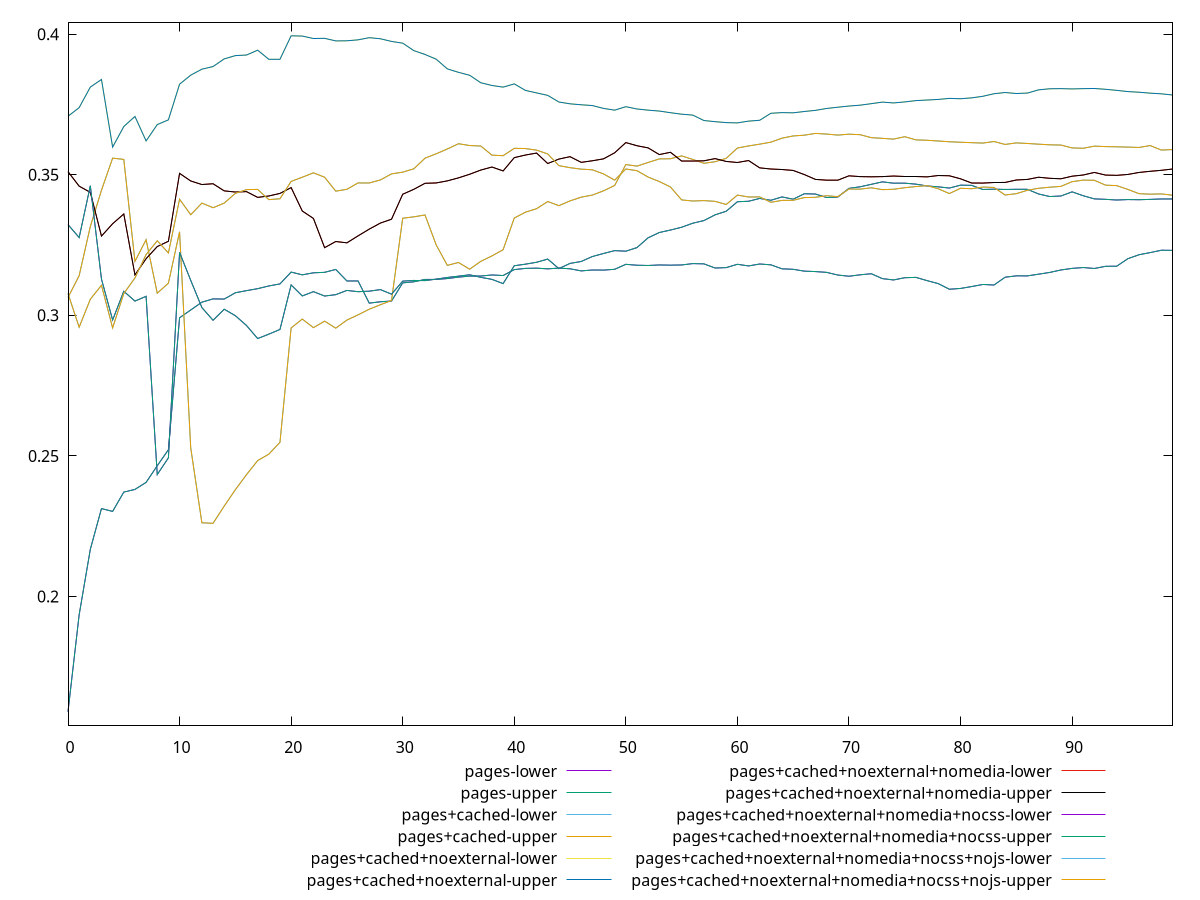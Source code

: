 reset

$pagesLower <<EOF
0 0.1590342793453356
1 0.1934995404943048
2 0.2167759580028003
3 0.23128058947131436
4 0.2302580605415485
5 0.2371357498474534
6 0.2380865171306554
7 0.24059146610971482
8 0.2465068032308525
9 0.25220248751073343
10 0.29914710258845767
11 0.3019094933632234
12 0.30468934176405016
13 0.30585305871107743
14 0.3057949748747856
15 0.3080377934898675
16 0.3087921875003235
17 0.3094896722906718
18 0.31045598579181444
19 0.31118460006986015
20 0.31538714605447005
21 0.3144102679608175
22 0.3151331894048405
23 0.3152996599953688
24 0.31633109120972913
25 0.3122180342098588
26 0.3122353708615103
27 0.30434858016258737
28 0.3048316536208003
29 0.3050980182266739
30 0.3115526082177336
31 0.31193487939990666
32 0.31277426635693706
33 0.3127831686022589
34 0.3130870506612408
35 0.31359876284143434
36 0.3139589693867268
37 0.3139923321485309
38 0.31436477670196084
39 0.314163708093533
40 0.31626941341395465
41 0.31670481196923533
42 0.31678607350487653
43 0.3165425452737826
44 0.3168115341817772
45 0.31656178825468156
46 0.3158106514650231
47 0.31613071840614493
48 0.3160924191149586
49 0.31637809397903527
50 0.3181491637699856
51 0.31782814058261044
52 0.31773906371100663
53 0.3179228747054759
54 0.31785220773152073
55 0.3179202149207414
56 0.3184114566885479
57 0.31831516232896717
58 0.3168398425676122
59 0.3169794526638092
60 0.3181643305277027
61 0.3175784281421555
62 0.3182645748122122
63 0.31797354516588394
64 0.3165479912788564
65 0.31637934049572264
66 0.3157239795597127
67 0.3155699853113166
68 0.3152898103598098
69 0.31434047337075416
70 0.3139115501857417
71 0.3144173529597033
72 0.31480879550688406
73 0.3130634121997779
74 0.31258893464824705
75 0.3133890639689836
76 0.3135057111534114
77 0.3123517334194924
78 0.3112919168190786
79 0.3092892655312467
80 0.3095724031807267
81 0.3102440797302917
82 0.3109847745099082
83 0.3107900033549867
84 0.3135693446930477
85 0.31404875803112164
86 0.3140419058074003
87 0.31464442345343985
88 0.3152682474252381
89 0.3161442783046689
90 0.31670597866652084
91 0.31701363078810585
92 0.3166695050137849
93 0.31744953035718254
94 0.3174798937619919
95 0.32016115198742673
96 0.32156162098634844
97 0.32233158675140056
98 0.3231610503398547
99 0.3231146739689047
EOF

$pagesUpper <<EOF
0 0.1590342793453356
1 0.1934995404943048
2 0.2167759580028003
3 0.23128058947131436
4 0.2302580605415485
5 0.2371357498474534
6 0.2380865171306554
7 0.24059146610971482
8 0.2465068032308525
9 0.25220248751073343
10 0.29914710258845767
11 0.3019094933632234
12 0.30468934176405016
13 0.30585305871107743
14 0.3057949748747856
15 0.3080377934898675
16 0.3087921875003235
17 0.3094896722906718
18 0.31045598579181444
19 0.31118460006986015
20 0.31538714605447005
21 0.3144102679608175
22 0.3151331894048405
23 0.3152996599953688
24 0.31633109120972913
25 0.3122180342098588
26 0.3122353708615103
27 0.30434858016258737
28 0.3048316536208003
29 0.3050980182266739
30 0.3115526082177336
31 0.31193487939990666
32 0.31277426635693706
33 0.3127831686022589
34 0.3130870506612408
35 0.31359876284143434
36 0.3139589693867268
37 0.3139923321485309
38 0.31436477670196084
39 0.314163708093533
40 0.31626941341395465
41 0.31670481196923533
42 0.31678607350487653
43 0.3165425452737826
44 0.3168115341817772
45 0.31656178825468156
46 0.3158106514650231
47 0.31613071840614493
48 0.3160924191149586
49 0.31637809397903527
50 0.3181491637699856
51 0.31782814058261044
52 0.31773906371100663
53 0.3179228747054759
54 0.31785220773152073
55 0.3179202149207414
56 0.3184114566885479
57 0.31831516232896717
58 0.3168398425676122
59 0.3169794526638092
60 0.3181643305277027
61 0.3175784281421555
62 0.3182645748122122
63 0.31797354516588394
64 0.3165479912788564
65 0.31637934049572264
66 0.3157239795597127
67 0.3155699853113166
68 0.3152898103598098
69 0.31434047337075416
70 0.3139115501857417
71 0.3144173529597033
72 0.31480879550688406
73 0.3130634121997779
74 0.31258893464824705
75 0.3133890639689836
76 0.3135057111534114
77 0.3123517334194924
78 0.3112919168190786
79 0.3092892655312467
80 0.3095724031807267
81 0.3102440797302917
82 0.3109847745099082
83 0.3107900033549867
84 0.3135693446930477
85 0.31404875803112164
86 0.3140419058074003
87 0.31464442345343985
88 0.3152682474252381
89 0.3161442783046689
90 0.31670597866652084
91 0.31701363078810585
92 0.3166695050137849
93 0.31744953035718254
94 0.3174798937619919
95 0.32016115198742673
96 0.32156162098634844
97 0.32233158675140056
98 0.3231610503398547
99 0.3231146739689047
EOF

$pagesCachedLower <<EOF
0 0.3063569982587131
1 0.31411881316383883
2 0.3315945509291603
3 0.3444902956421996
4 0.3559212665292404
5 0.355471423744474
6 0.3191882132635024
7 0.32691762769183086
8 0.30788111449638783
9 0.3114591446409903
10 0.3297219197886491
11 0.25285584086419693
12 0.2262227299917221
13 0.22602955617152382
14 0.23215162923746457
15 0.2379738702135929
16 0.2433472770983345
17 0.2483442827649895
18 0.25062983387197296
19 0.2548441587016986
20 0.2955202928872957
21 0.2986809140872416
22 0.2956203575053097
23 0.297942971960697
24 0.2954465038838724
25 0.2983239083035916
26 0.30018345559776227
27 0.3021872464552001
28 0.30377928725335884
29 0.30529428025351185
30 0.3345407584834413
31 0.3350444639262436
32 0.3357049684884877
33 0.32506545708058326
34 0.3177843653070587
35 0.31880662328211
36 0.31641082304304896
37 0.31921177613389357
38 0.3211423852394284
39 0.3233439501109349
40 0.33461289555531254
41 0.33669224622036753
42 0.33793383882406147
43 0.3404966148495037
44 0.33900978316710645
45 0.3407236684991272
46 0.34204320598203447
47 0.34278231047609675
48 0.34430239015336667
49 0.3462029517937027
50 0.35363887981024056
51 0.3530822702583263
52 0.35437936094451145
53 0.3556479537958277
54 0.3557044511584966
55 0.3567191543605299
56 0.35546521581036067
57 0.3540883494372342
58 0.3546433000244098
59 0.35585103139676455
60 0.3595200243235878
61 0.3602590894269009
62 0.36089417838761834
63 0.3616106260202281
64 0.36302269797413045
65 0.36381551936134576
66 0.364083931199162
67 0.364720281306063
68 0.3644767695075288
69 0.3641226549955547
70 0.36443961229335925
71 0.36426337702129524
72 0.3632107282104222
73 0.36295999882907554
74 0.3626840703379912
75 0.36354194947667895
76 0.36242207128366494
77 0.36227342377540167
78 0.3620185628489411
79 0.36174489364595586
80 0.3615744563728358
81 0.36142371328081985
82 0.3612789479517226
83 0.36183066311243933
84 0.36079356876792246
85 0.36134076480168775
86 0.3611357838908667
87 0.3608853696947672
88 0.3606609521998758
89 0.3605681779882828
90 0.3595525755061111
91 0.35943633082075677
92 0.3601870578785271
93 0.3600289128624483
94 0.359950465125801
95 0.35984388151578617
96 0.3597166597197636
97 0.3603974110784261
98 0.35879236759212535
99 0.3589663782758954
EOF

$pagesCachedUpper <<EOF
0 0.3063569982587131
1 0.31411881316383883
2 0.3315945509291603
3 0.3444902956421996
4 0.3559212665292404
5 0.355471423744474
6 0.3191882132635024
7 0.32691762769183086
8 0.30788111449638783
9 0.3114591446409903
10 0.3297219197886491
11 0.25285584086419693
12 0.2262227299917221
13 0.22602955617152382
14 0.23215162923746457
15 0.2379738702135929
16 0.2433472770983345
17 0.2483442827649895
18 0.25062983387197296
19 0.2548441587016986
20 0.2955202928872957
21 0.2986809140872416
22 0.2956203575053097
23 0.297942971960697
24 0.2954465038838724
25 0.2983239083035916
26 0.30018345559776227
27 0.3021872464552001
28 0.30377928725335884
29 0.30529428025351185
30 0.3345407584834413
31 0.3350444639262436
32 0.3357049684884877
33 0.32506545708058326
34 0.3177843653070587
35 0.31880662328211
36 0.31641082304304896
37 0.31921177613389357
38 0.3211423852394284
39 0.3233439501109349
40 0.33461289555531254
41 0.33669224622036753
42 0.33793383882406147
43 0.3404966148495037
44 0.33900978316710645
45 0.3407236684991272
46 0.34204320598203447
47 0.34278231047609675
48 0.34430239015336667
49 0.3462029517937027
50 0.35363887981024056
51 0.3530822702583263
52 0.35437936094451145
53 0.3556479537958277
54 0.3557044511584966
55 0.3567191543605299
56 0.35546521581036067
57 0.3540883494372342
58 0.3546433000244098
59 0.35585103139676455
60 0.3595200243235878
61 0.3602590894269009
62 0.36089417838761834
63 0.3616106260202281
64 0.36302269797413045
65 0.36381551936134576
66 0.364083931199162
67 0.364720281306063
68 0.3644767695075288
69 0.3641226549955547
70 0.36443961229335925
71 0.36426337702129524
72 0.3632107282104222
73 0.36295999882907554
74 0.3626840703379912
75 0.36354194947667895
76 0.36242207128366494
77 0.36227342377540167
78 0.3620185628489411
79 0.36174489364595586
80 0.3615744563728358
81 0.36142371328081985
82 0.3612789479517226
83 0.36183066311243933
84 0.36079356876792246
85 0.36134076480168775
86 0.3611357838908667
87 0.3608853696947672
88 0.3606609521998758
89 0.3605681779882828
90 0.3595525755061111
91 0.35943633082075677
92 0.3601870578785271
93 0.3600289128624483
94 0.359950465125801
95 0.35984388151578617
96 0.3597166597197636
97 0.3603974110784261
98 0.35879236759212535
99 0.3589663782758954
EOF

$pagesCachedNoexternalLower <<EOF
0 0.3708078775238787
1 0.3738862116609726
2 0.3811883317650595
3 0.3839097048527519
4 0.3598443311279686
5 0.36716079329764467
6 0.37075066703951154
7 0.36204614735211366
8 0.367844072236401
9 0.3695444303689851
10 0.38222126121480726
11 0.3854377378427283
12 0.3875654987656688
13 0.3885044204919183
14 0.3912243344088964
15 0.39238703899847027
16 0.3926007763072258
17 0.39432395640933954
18 0.3910687392162895
19 0.39108807937330775
20 0.3994304894167127
21 0.3993421132913577
22 0.39846783319919676
23 0.3985375950130323
24 0.39761883743263937
25 0.39765977861413065
26 0.39799611454967254
27 0.39876870366470535
28 0.3983812531145975
29 0.3974317630757966
30 0.3968160511129483
31 0.3941599778204216
32 0.3927978935407275
33 0.3911184835358741
34 0.38766367660523693
35 0.38644088489737355
36 0.38539202100127185
37 0.3827308210437241
38 0.38176598094167236
39 0.381176701992745
40 0.3823370685572285
41 0.3800132118074386
42 0.37912890091117796
43 0.37824565596899634
44 0.37588980286154305
45 0.37523867399255806
46 0.3749034008526255
47 0.37462298616800704
48 0.3736102171763037
49 0.3729871265476301
50 0.3742233152400241
51 0.37340638546029176
52 0.3729858387550863
53 0.3726692623254491
54 0.37208171273818985
55 0.37155343678743696
56 0.3712299969860316
57 0.369299203482027
58 0.3688888946362728
59 0.3685599399930876
60 0.3684537015961559
61 0.3690874006159327
62 0.3693888627696491
63 0.3718752044537633
64 0.3721126636611266
65 0.37204302466190703
66 0.37250810156033576
67 0.3729163857224663
68 0.3735894625601627
69 0.3740329121023014
70 0.37445498970501206
71 0.3747556659055876
72 0.37529335943359876
73 0.37584779104741844
74 0.3755577604182958
75 0.3759155586125947
76 0.3763859778345257
77 0.3765912404752165
78 0.3767988655347441
79 0.3771749669971638
80 0.37704844110092645
81 0.3773575377091436
82 0.3779192203034015
83 0.3788285641609562
84 0.3792634862183305
85 0.37890342070561855
86 0.3790592896722209
87 0.3802095189716924
88 0.38059494686616996
89 0.3806455666854474
90 0.3805384318046256
91 0.38064122017971025
92 0.3806955837068918
93 0.38040481995450676
94 0.38002864722178203
95 0.37959321176041755
96 0.3793627590264859
97 0.3790355622315758
98 0.37879926297215627
99 0.37838074926321
EOF

$pagesCachedNoexternalUpper <<EOF
0 0.3708078775238787
1 0.3738862116609726
2 0.3811883317650595
3 0.3839097048527519
4 0.3598443311279686
5 0.36716079329764467
6 0.37075066703951154
7 0.36204614735211366
8 0.367844072236401
9 0.3695444303689851
10 0.38222126121480726
11 0.3854377378427283
12 0.3875654987656688
13 0.3885044204919183
14 0.3912243344088964
15 0.39238703899847027
16 0.3926007763072258
17 0.39432395640933954
18 0.3910687392162895
19 0.39108807937330775
20 0.3994304894167127
21 0.3993421132913577
22 0.39846783319919676
23 0.3985375950130323
24 0.39761883743263937
25 0.39765977861413065
26 0.39799611454967254
27 0.39876870366470535
28 0.3983812531145975
29 0.3974317630757966
30 0.3968160511129483
31 0.3941599778204216
32 0.3927978935407275
33 0.3911184835358741
34 0.38766367660523693
35 0.38644088489737355
36 0.38539202100127185
37 0.3827308210437241
38 0.38176598094167236
39 0.381176701992745
40 0.3823370685572285
41 0.3800132118074386
42 0.37912890091117796
43 0.37824565596899634
44 0.37588980286154305
45 0.37523867399255806
46 0.3749034008526255
47 0.37462298616800704
48 0.3736102171763037
49 0.3729871265476301
50 0.3742233152400241
51 0.37340638546029176
52 0.3729858387550863
53 0.3726692623254491
54 0.37208171273818985
55 0.37155343678743696
56 0.3712299969860316
57 0.369299203482027
58 0.3688888946362728
59 0.3685599399930876
60 0.3684537015961559
61 0.3690874006159327
62 0.3693888627696491
63 0.3718752044537633
64 0.3721126636611266
65 0.37204302466190703
66 0.37250810156033576
67 0.3729163857224663
68 0.3735894625601627
69 0.3740329121023014
70 0.37445498970501206
71 0.3747556659055876
72 0.37529335943359876
73 0.37584779104741844
74 0.3755577604182958
75 0.3759155586125947
76 0.3763859778345257
77 0.3765912404752165
78 0.3767988655347441
79 0.3771749669971638
80 0.37704844110092645
81 0.3773575377091436
82 0.3779192203034015
83 0.3788285641609562
84 0.3792634862183305
85 0.37890342070561855
86 0.3790592896722209
87 0.3802095189716924
88 0.38059494686616996
89 0.3806455666854474
90 0.3805384318046256
91 0.38064122017971025
92 0.3806955837068918
93 0.38040481995450676
94 0.38002864722178203
95 0.37959321176041755
96 0.3793627590264859
97 0.3790355622315758
98 0.37879926297215627
99 0.37838074926321
EOF

$pagesCachedNoexternalNomediaLower <<EOF
0 0.35111627090487096
1 0.3459488827564477
2 0.34375207144486836
3 0.32820510974735423
4 0.3325882542565273
5 0.3360617651570611
6 0.3143813402874341
7 0.32015064190074194
8 0.3244755055935579
9 0.32635170788708584
10 0.3505032472550423
11 0.34779899660887414
12 0.34653122234069555
13 0.34681555212012527
14 0.34428048139408435
15 0.34386108929253695
16 0.3440098285449497
17 0.3419608605633067
18 0.3424597327445717
19 0.3433705434993631
20 0.3454495122248368
21 0.33710806962572976
22 0.3344532733560081
23 0.32406962791376004
24 0.3262654992790004
25 0.32579266531198003
26 0.32827388496493876
27 0.3306696848112095
28 0.3328235609881109
29 0.3341984398337396
30 0.3430718442236141
31 0.34483576961258744
32 0.3469716546559796
33 0.34709533713136226
34 0.34783120882803076
35 0.34890045063335473
36 0.3501838837504233
37 0.3516823149142095
38 0.35275795044773317
39 0.3513658551463465
40 0.3560992418429787
41 0.3570226506134605
42 0.3577264248754643
43 0.35400754647012
44 0.35558799327786406
45 0.35644080718606147
46 0.3544222920930823
47 0.354983293484405
48 0.35566714546704775
49 0.3578215045963629
50 0.361457058473198
51 0.3603298677106008
52 0.3595639703008748
53 0.35718573263018244
54 0.3580032455313419
55 0.3548858008993722
56 0.3548834636328546
57 0.35497370376063864
58 0.3557524415258188
59 0.3547442878449543
60 0.3543695743068315
61 0.3550652906030024
62 0.35246396331271707
63 0.35204837282246165
64 0.35187383354273416
65 0.35154306881951497
66 0.3500773261804574
67 0.3483508904107257
68 0.3480849170816245
69 0.348076229979338
70 0.34962694353039936
71 0.34935034767901646
72 0.34927887016163534
73 0.34935024904198153
74 0.34955250626699735
75 0.34938859112203313
76 0.3493846168846194
77 0.3492559582505336
78 0.3497363919024765
79 0.34964686230463843
80 0.3485682712214602
81 0.34706228837317393
82 0.347050203164869
83 0.347248987307617
84 0.3472739861993353
85 0.3481477185469442
86 0.34835216116752293
87 0.3491281154228469
88 0.34874879626333105
89 0.3485755200006449
90 0.3494945742512906
91 0.34992100466310005
92 0.3508336592057632
93 0.3498954543274002
94 0.34979703659945843
95 0.35012037965420595
96 0.3508249297320888
97 0.35123856420925537
98 0.3515870969561555
99 0.35205023143459613
EOF

$pagesCachedNoexternalNomediaUpper <<EOF
0 0.35111627090487096
1 0.3459488827564477
2 0.34375207144486836
3 0.32820510974735423
4 0.3325882542565273
5 0.3360617651570611
6 0.3143813402874341
7 0.32015064190074194
8 0.3244755055935579
9 0.32635170788708584
10 0.3505032472550423
11 0.34779899660887414
12 0.34653122234069555
13 0.34681555212012527
14 0.34428048139408435
15 0.34386108929253695
16 0.3440098285449497
17 0.3419608605633067
18 0.3424597327445717
19 0.3433705434993631
20 0.3454495122248368
21 0.33710806962572976
22 0.3344532733560081
23 0.32406962791376004
24 0.3262654992790004
25 0.32579266531198003
26 0.32827388496493876
27 0.3306696848112095
28 0.3328235609881109
29 0.3341984398337396
30 0.3430718442236141
31 0.34483576961258744
32 0.3469716546559796
33 0.34709533713136226
34 0.34783120882803076
35 0.34890045063335473
36 0.3501838837504233
37 0.3516823149142095
38 0.35275795044773317
39 0.3513658551463465
40 0.3560992418429787
41 0.3570226506134605
42 0.3577264248754643
43 0.35400754647012
44 0.35558799327786406
45 0.35644080718606147
46 0.3544222920930823
47 0.354983293484405
48 0.35566714546704775
49 0.3578215045963629
50 0.361457058473198
51 0.3603298677106008
52 0.3595639703008748
53 0.35718573263018244
54 0.3580032455313419
55 0.3548858008993722
56 0.3548834636328546
57 0.35497370376063864
58 0.3557524415258188
59 0.3547442878449543
60 0.3543695743068315
61 0.3550652906030024
62 0.35246396331271707
63 0.35204837282246165
64 0.35187383354273416
65 0.35154306881951497
66 0.3500773261804574
67 0.3483508904107257
68 0.3480849170816245
69 0.348076229979338
70 0.34962694353039936
71 0.34935034767901646
72 0.34927887016163534
73 0.34935024904198153
74 0.34955250626699735
75 0.34938859112203313
76 0.3493846168846194
77 0.3492559582505336
78 0.3497363919024765
79 0.34964686230463843
80 0.3485682712214602
81 0.34706228837317393
82 0.347050203164869
83 0.347248987307617
84 0.3472739861993353
85 0.3481477185469442
86 0.34835216116752293
87 0.3491281154228469
88 0.34874879626333105
89 0.3485755200006449
90 0.3494945742512906
91 0.34992100466310005
92 0.3508336592057632
93 0.3498954543274002
94 0.34979703659945843
95 0.35012037965420595
96 0.3508249297320888
97 0.35123856420925537
98 0.3515870969561555
99 0.35205023143459613
EOF

$pagesCachedNoexternalNomediaNocssLower <<EOF
0 0.3322817716446609
1 0.32767160991608435
2 0.34609306594970257
3 0.3129066562845758
4 0.29835239758161086
5 0.3085666809409027
6 0.3050703111737691
7 0.3067767680822961
8 0.2433702676478419
9 0.2493344425594076
10 0.3223905487931258
11 0.3124623094782163
12 0.30276987572482567
13 0.29824806415682564
14 0.3021760014028067
15 0.2998740547021805
16 0.29638620062774285
17 0.2917458582425189
18 0.29331624778925663
19 0.2949996307850172
20 0.3108166827708484
21 0.3069018947610849
22 0.30843350446906853
23 0.3068719415460497
24 0.3073557081961075
25 0.30887076559098586
26 0.30841243625354686
27 0.30859957131365834
28 0.30916441179889675
29 0.3075395982508797
30 0.31217227106930084
31 0.31241455805781426
32 0.31235861487932975
33 0.3128779459192355
34 0.3134740956590423
35 0.31393478256781654
36 0.31443048010748476
37 0.3135259223482933
38 0.31280336594327035
39 0.3112924315957775
40 0.3176427343812007
41 0.31820403380739043
42 0.3188781180262416
43 0.3200219085147108
44 0.31661995569495377
45 0.31848072990512655
46 0.31916421360887953
47 0.32092844303399964
48 0.32200631232106086
49 0.32302517610799497
50 0.32281676839440315
51 0.3241109399995411
52 0.3275990702221512
53 0.32947160666564723
54 0.33034522963127344
55 0.3313367265454494
56 0.3327747298212287
57 0.3337215099060049
58 0.3357529343500686
59 0.3370335278291221
60 0.3404105633826661
61 0.3405814997786058
62 0.3415861740119644
63 0.3409309790699951
64 0.34212278105802973
65 0.34131794456591796
66 0.3432589550130411
67 0.34314946208956415
68 0.3419126007690844
69 0.3420790783507632
70 0.3451740636654685
71 0.3457280270487917
72 0.34660007222798683
73 0.3474848047720239
74 0.3470062773416131
75 0.34701954900886345
76 0.34667083920051894
77 0.34603171810735134
78 0.3457119048129632
79 0.34528276703675564
80 0.3463098564007364
81 0.34623814428968597
82 0.34477303805825343
83 0.3448841370883415
84 0.3447747906457665
85 0.34483999133463167
86 0.34482238479469113
87 0.34317067385152245
88 0.3422610683332827
89 0.3424524205215769
90 0.34392814063114224
91 0.34254242162379217
92 0.34142694612980895
93 0.34126699303781854
94 0.3410258008168329
95 0.34118276550309534
96 0.3411305334077245
97 0.3412467869604409
98 0.34139655709037475
99 0.3414084298658727
EOF

$pagesCachedNoexternalNomediaNocssUpper <<EOF
0 0.3322817716446609
1 0.32767160991608435
2 0.34609306594970257
3 0.3129066562845758
4 0.29835239758161086
5 0.3085666809409027
6 0.3050703111737691
7 0.3067767680822961
8 0.2433702676478419
9 0.2493344425594076
10 0.3223905487931258
11 0.3124623094782163
12 0.30276987572482567
13 0.29824806415682564
14 0.3021760014028067
15 0.2998740547021805
16 0.29638620062774285
17 0.2917458582425189
18 0.29331624778925663
19 0.2949996307850172
20 0.3108166827708484
21 0.3069018947610849
22 0.30843350446906853
23 0.3068719415460497
24 0.3073557081961075
25 0.30887076559098586
26 0.30841243625354686
27 0.30859957131365834
28 0.30916441179889675
29 0.3075395982508797
30 0.31217227106930084
31 0.31241455805781426
32 0.31235861487932975
33 0.3128779459192355
34 0.3134740956590423
35 0.31393478256781654
36 0.31443048010748476
37 0.3135259223482933
38 0.31280336594327035
39 0.3112924315957775
40 0.3176427343812007
41 0.31820403380739043
42 0.3188781180262416
43 0.3200219085147108
44 0.31661995569495377
45 0.31848072990512655
46 0.31916421360887953
47 0.32092844303399964
48 0.32200631232106086
49 0.32302517610799497
50 0.32281676839440315
51 0.3241109399995411
52 0.3275990702221512
53 0.32947160666564723
54 0.33034522963127344
55 0.3313367265454494
56 0.3327747298212287
57 0.3337215099060049
58 0.3357529343500686
59 0.3370335278291221
60 0.3404105633826661
61 0.3405814997786058
62 0.3415861740119644
63 0.3409309790699951
64 0.34212278105802973
65 0.34131794456591796
66 0.3432589550130411
67 0.34314946208956415
68 0.3419126007690844
69 0.3420790783507632
70 0.3451740636654685
71 0.3457280270487917
72 0.34660007222798683
73 0.3474848047720239
74 0.3470062773416131
75 0.34701954900886345
76 0.34667083920051894
77 0.34603171810735134
78 0.3457119048129632
79 0.34528276703675564
80 0.3463098564007364
81 0.34623814428968597
82 0.34477303805825343
83 0.3448841370883415
84 0.3447747906457665
85 0.34483999133463167
86 0.34482238479469113
87 0.34317067385152245
88 0.3422610683332827
89 0.3424524205215769
90 0.34392814063114224
91 0.34254242162379217
92 0.34142694612980895
93 0.34126699303781854
94 0.3410258008168329
95 0.34118276550309534
96 0.3411305334077245
97 0.3412467869604409
98 0.34139655709037475
99 0.3414084298658727
EOF

$pagesCachedNoexternalNomediaNocssNojsLower <<EOF
0 0.3077448373153533
1 0.29578163557196274
2 0.3057399728777667
3 0.3107024125767027
4 0.29554173533704964
5 0.30775602547599185
6 0.3133006845651832
7 0.3216211518318445
8 0.3265350465207033
9 0.3221943967824519
10 0.3413056607802747
11 0.33579528964519845
12 0.3399259098112428
13 0.3382810511246454
14 0.3399258890689147
15 0.3433803408778441
16 0.3447257432251032
17 0.34479696893733575
18 0.34116074793535844
19 0.3414758925732147
20 0.34763628429744464
21 0.34913814056826076
22 0.3506944664941738
23 0.34912868566034566
24 0.3441776719441823
25 0.3448366634970428
26 0.34710302718625247
27 0.3470764379358423
28 0.34816569740004905
29 0.35032639520375236
30 0.35093829977152285
31 0.352137178665582
32 0.35590926258098166
33 0.35746412452600385
34 0.3591792664157976
35 0.3610457016131512
36 0.36040205986894563
37 0.3602302811004406
38 0.3569764738735595
39 0.35679251006508517
40 0.3594034864727593
41 0.359332236940738
42 0.3587634690822877
43 0.3574106178744272
44 0.3532537055384299
45 0.3525280823192619
46 0.3520073356882771
47 0.3517789439580715
48 0.3503084506168538
49 0.34808423604842603
50 0.3520563278251582
51 0.3514631856560409
52 0.3491777102873475
53 0.34760370739825946
54 0.3456610704767124
55 0.3410668332196725
56 0.3406713605580778
57 0.3408187684482635
58 0.3405446784631754
59 0.3394369100230229
60 0.3427758529515434
61 0.3421039502027923
62 0.34212967818223133
63 0.34022251485337934
64 0.34089134323941767
65 0.3409209412316471
66 0.3418901321170414
67 0.3419884105439557
68 0.3425520157881893
69 0.3422138439086191
70 0.3449368156349845
71 0.34490201817322563
72 0.345366814188117
73 0.3447109763445478
74 0.34484238453828914
75 0.3454043385600092
76 0.34581267263156196
77 0.3461311079961213
78 0.3450321375252799
79 0.3433262957884769
80 0.3451973074434673
81 0.345049239131759
82 0.34562868066717983
83 0.3454926780408998
84 0.3428001766063344
85 0.34328198408354427
86 0.34449299926966404
87 0.3452023932582205
88 0.3455795235110651
89 0.34587480092283357
90 0.34754159531598844
91 0.34810438791779225
92 0.3480435875223787
93 0.34631100170637674
94 0.34614369953361135
95 0.34479848651950595
96 0.3432854302645048
97 0.34310707583179556
98 0.3431981743556319
99 0.3427399942320108
EOF

$pagesCachedNoexternalNomediaNocssNojsUpper <<EOF
0 0.3077448373153533
1 0.29578163557196274
2 0.3057399728777667
3 0.3107024125767027
4 0.29554173533704964
5 0.30775602547599185
6 0.3133006845651832
7 0.3216211518318445
8 0.3265350465207033
9 0.3221943967824519
10 0.3413056607802747
11 0.33579528964519845
12 0.3399259098112428
13 0.3382810511246454
14 0.3399258890689147
15 0.3433803408778441
16 0.3447257432251032
17 0.34479696893733575
18 0.34116074793535844
19 0.3414758925732147
20 0.34763628429744464
21 0.34913814056826076
22 0.3506944664941738
23 0.34912868566034566
24 0.3441776719441823
25 0.3448366634970428
26 0.34710302718625247
27 0.3470764379358423
28 0.34816569740004905
29 0.35032639520375236
30 0.35093829977152285
31 0.352137178665582
32 0.35590926258098166
33 0.35746412452600385
34 0.3591792664157976
35 0.3610457016131512
36 0.36040205986894563
37 0.3602302811004406
38 0.3569764738735595
39 0.35679251006508517
40 0.3594034864727593
41 0.359332236940738
42 0.3587634690822877
43 0.3574106178744272
44 0.3532537055384299
45 0.3525280823192619
46 0.3520073356882771
47 0.3517789439580715
48 0.3503084506168538
49 0.34808423604842603
50 0.3520563278251582
51 0.3514631856560409
52 0.3491777102873475
53 0.34760370739825946
54 0.3456610704767124
55 0.3410668332196725
56 0.3406713605580778
57 0.3408187684482635
58 0.3405446784631754
59 0.3394369100230229
60 0.3427758529515434
61 0.3421039502027923
62 0.34212967818223133
63 0.34022251485337934
64 0.34089134323941767
65 0.3409209412316471
66 0.3418901321170414
67 0.3419884105439557
68 0.3425520157881893
69 0.3422138439086191
70 0.3449368156349845
71 0.34490201817322563
72 0.345366814188117
73 0.3447109763445478
74 0.34484238453828914
75 0.3454043385600092
76 0.34581267263156196
77 0.3461311079961213
78 0.3450321375252799
79 0.3433262957884769
80 0.3451973074434673
81 0.345049239131759
82 0.34562868066717983
83 0.3454926780408998
84 0.3428001766063344
85 0.34328198408354427
86 0.34449299926966404
87 0.3452023932582205
88 0.3455795235110651
89 0.34587480092283357
90 0.34754159531598844
91 0.34810438791779225
92 0.3480435875223787
93 0.34631100170637674
94 0.34614369953361135
95 0.34479848651950595
96 0.3432854302645048
97 0.34310707583179556
98 0.3431981743556319
99 0.3427399942320108
EOF

set key outside below
set xrange [0:99]
set yrange [0.15422635514390806:0.4042384136181403]
set trange [0.15422635514390806:0.4042384136181403]
set terminal svg size 640, 720 enhanced background rgb 'white'
set output "reprap/meta/scoreEstimate/comparison/all_estimates.svg"

plot $pagesLower title "pages-lower" with line, \
     $pagesUpper title "pages-upper" with line, \
     $pagesCachedLower title "pages+cached-lower" with line, \
     $pagesCachedUpper title "pages+cached-upper" with line, \
     $pagesCachedNoexternalLower title "pages+cached+noexternal-lower" with line, \
     $pagesCachedNoexternalUpper title "pages+cached+noexternal-upper" with line, \
     $pagesCachedNoexternalNomediaLower title "pages+cached+noexternal+nomedia-lower" with line, \
     $pagesCachedNoexternalNomediaUpper title "pages+cached+noexternal+nomedia-upper" with line, \
     $pagesCachedNoexternalNomediaNocssLower title "pages+cached+noexternal+nomedia+nocss-lower" with line, \
     $pagesCachedNoexternalNomediaNocssUpper title "pages+cached+noexternal+nomedia+nocss-upper" with line, \
     $pagesCachedNoexternalNomediaNocssNojsLower title "pages+cached+noexternal+nomedia+nocss+nojs-lower" with line, \
     $pagesCachedNoexternalNomediaNocssNojsUpper title "pages+cached+noexternal+nomedia+nocss+nojs-upper" with line

reset
